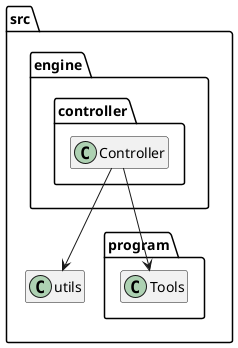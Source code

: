 @startuml

!startsub INTERNAL
package src.engine.controller {
    class src.engine.controller.Controller
}
!endsub

!startsub EXTERNAL
    src.engine.controller.Controller --> src.utils
    src.engine.controller.Controller --> src.program.Tools
!endsub

hide members

@enduml